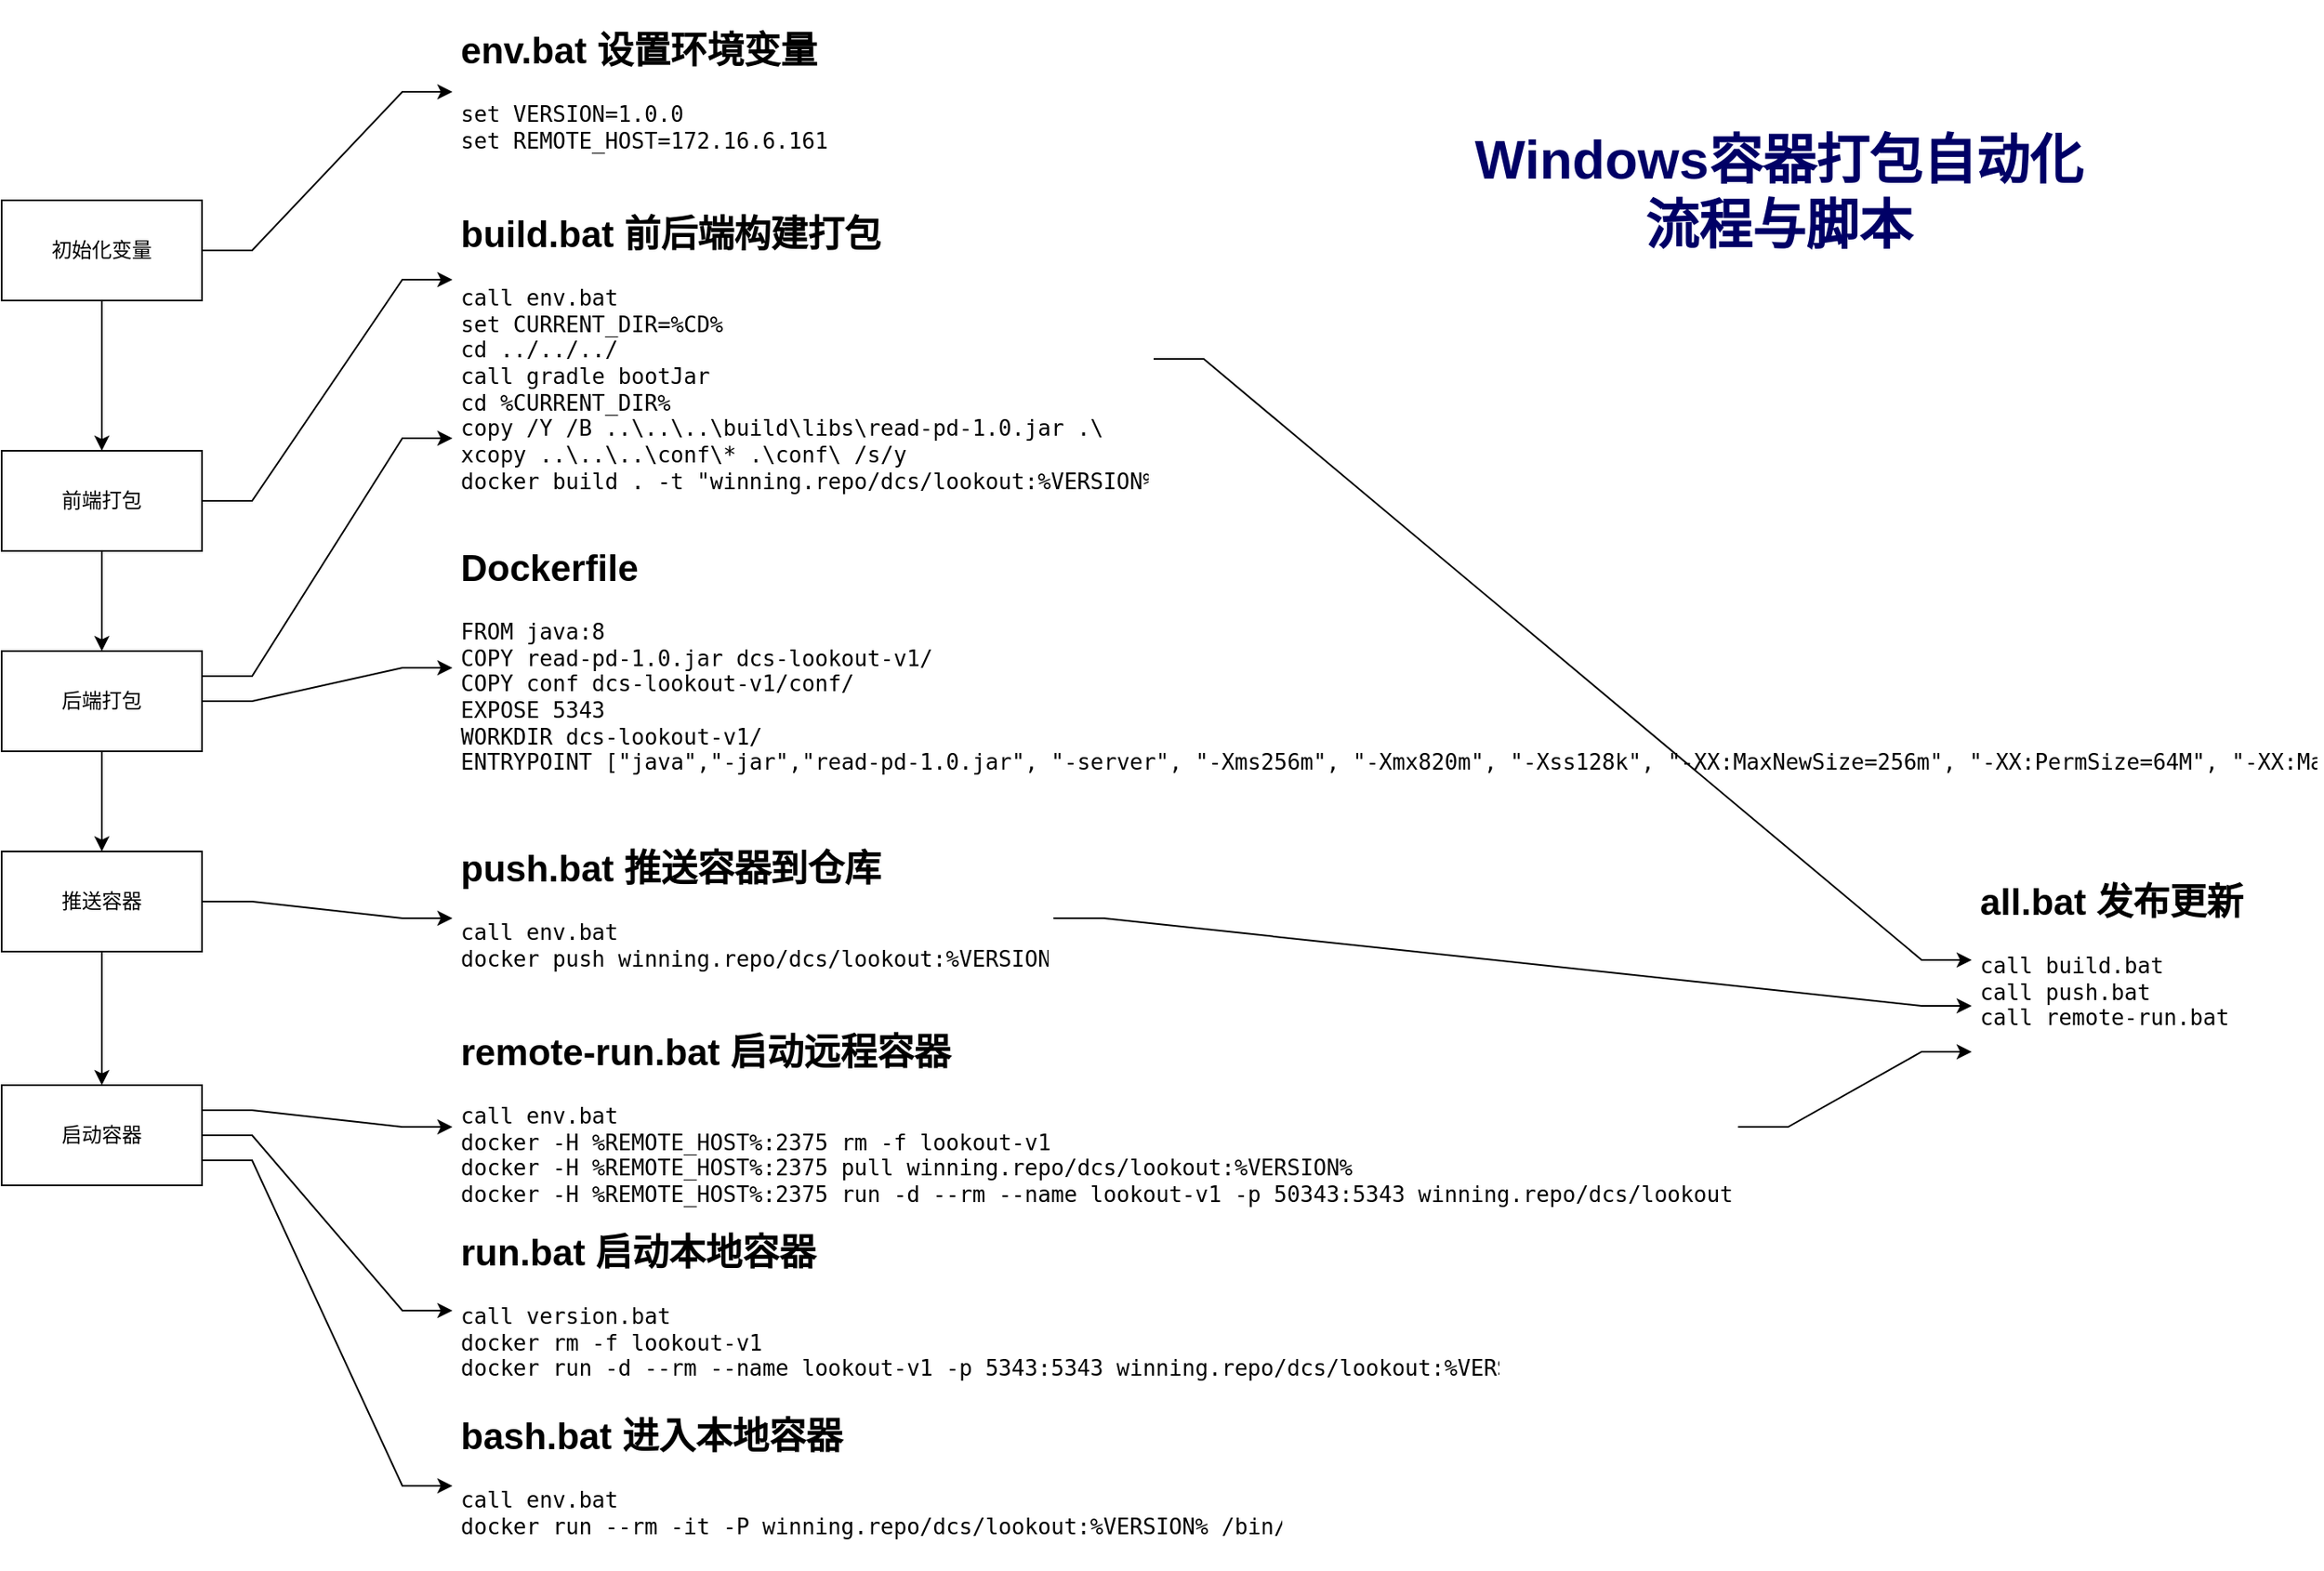 <mxfile version="12.9.14" type="device"><diagram id="Hg6XPS1GuJG5Zu4qtd1H" name="Page-1"><mxGraphModel dx="3360" dy="2078" grid="1" gridSize="10" guides="1" tooltips="1" connect="1" arrows="1" fold="1" page="1" pageScale="1" pageWidth="827" pageHeight="1169" math="0" shadow="0"><root><mxCell id="0"/><mxCell id="1" parent="0"/><mxCell id="6KLf31otJFlxF4FYgNYr-10" style="edgeStyle=orthogonalEdgeStyle;rounded=0;orthogonalLoop=1;jettySize=auto;html=1;entryX=0.5;entryY=0;entryDx=0;entryDy=0;" edge="1" parent="1" source="6KLf31otJFlxF4FYgNYr-1" target="6KLf31otJFlxF4FYgNYr-2"><mxGeometry relative="1" as="geometry"/></mxCell><mxCell id="6KLf31otJFlxF4FYgNYr-27" style="edgeStyle=entityRelationEdgeStyle;rounded=0;orthogonalLoop=1;jettySize=auto;html=1;entryX=0;entryY=0.75;entryDx=0;entryDy=0;exitX=1;exitY=0.25;exitDx=0;exitDy=0;" edge="1" parent="1" source="6KLf31otJFlxF4FYgNYr-2" target="6KLf31otJFlxF4FYgNYr-21"><mxGeometry relative="1" as="geometry"/></mxCell><mxCell id="6KLf31otJFlxF4FYgNYr-29" style="edgeStyle=entityRelationEdgeStyle;rounded=0;orthogonalLoop=1;jettySize=auto;html=1;entryX=0;entryY=0.25;entryDx=0;entryDy=0;" edge="1" parent="1" source="6KLf31otJFlxF4FYgNYr-1" target="6KLf31otJFlxF4FYgNYr-21"><mxGeometry relative="1" as="geometry"/></mxCell><mxCell id="6KLf31otJFlxF4FYgNYr-1" value="前端打包" style="rounded=0;whiteSpace=wrap;html=1;" vertex="1" parent="1"><mxGeometry x="80" y="390" width="120" height="60" as="geometry"/></mxCell><mxCell id="6KLf31otJFlxF4FYgNYr-28" style="edgeStyle=entityRelationEdgeStyle;rounded=0;orthogonalLoop=1;jettySize=auto;html=1;" edge="1" parent="1" source="6KLf31otJFlxF4FYgNYr-2" target="6KLf31otJFlxF4FYgNYr-22"><mxGeometry relative="1" as="geometry"/></mxCell><mxCell id="6KLf31otJFlxF4FYgNYr-32" style="rounded=0;orthogonalLoop=1;jettySize=auto;html=1;entryX=0.5;entryY=0;entryDx=0;entryDy=0;edgeStyle=orthogonalEdgeStyle;" edge="1" parent="1" source="6KLf31otJFlxF4FYgNYr-2" target="6KLf31otJFlxF4FYgNYr-7"><mxGeometry relative="1" as="geometry"/></mxCell><mxCell id="6KLf31otJFlxF4FYgNYr-2" value="后端打包" style="rounded=0;whiteSpace=wrap;html=1;" vertex="1" parent="1"><mxGeometry x="80" y="510" width="120" height="60" as="geometry"/></mxCell><mxCell id="6KLf31otJFlxF4FYgNYr-9" style="edgeStyle=orthogonalEdgeStyle;rounded=0;orthogonalLoop=1;jettySize=auto;html=1;entryX=0.5;entryY=0;entryDx=0;entryDy=0;" edge="1" parent="1" source="6KLf31otJFlxF4FYgNYr-4" target="6KLf31otJFlxF4FYgNYr-1"><mxGeometry relative="1" as="geometry"/></mxCell><mxCell id="6KLf31otJFlxF4FYgNYr-18" style="edgeStyle=entityRelationEdgeStyle;rounded=0;orthogonalLoop=1;jettySize=auto;html=1;" edge="1" parent="1" source="6KLf31otJFlxF4FYgNYr-4" target="6KLf31otJFlxF4FYgNYr-17"><mxGeometry relative="1" as="geometry"/></mxCell><mxCell id="6KLf31otJFlxF4FYgNYr-4" value="初始化变量" style="rounded=0;whiteSpace=wrap;html=1;" vertex="1" parent="1"><mxGeometry x="80" y="240" width="120" height="60" as="geometry"/></mxCell><mxCell id="6KLf31otJFlxF4FYgNYr-15" style="edgeStyle=orthogonalEdgeStyle;rounded=0;orthogonalLoop=1;jettySize=auto;html=1;entryX=0.5;entryY=0;entryDx=0;entryDy=0;" edge="1" parent="1" source="6KLf31otJFlxF4FYgNYr-7" target="6KLf31otJFlxF4FYgNYr-8"><mxGeometry relative="1" as="geometry"/></mxCell><mxCell id="6KLf31otJFlxF4FYgNYr-30" style="edgeStyle=entityRelationEdgeStyle;rounded=0;orthogonalLoop=1;jettySize=auto;html=1;entryX=0;entryY=0.5;entryDx=0;entryDy=0;" edge="1" parent="1" source="6KLf31otJFlxF4FYgNYr-7" target="6KLf31otJFlxF4FYgNYr-24"><mxGeometry relative="1" as="geometry"/></mxCell><mxCell id="6KLf31otJFlxF4FYgNYr-7" value="推送容器" style="rounded=0;whiteSpace=wrap;html=1;" vertex="1" parent="1"><mxGeometry x="80" y="630" width="120" height="60" as="geometry"/></mxCell><mxCell id="6KLf31otJFlxF4FYgNYr-33" style="edgeStyle=entityRelationEdgeStyle;rounded=0;orthogonalLoop=1;jettySize=auto;html=1;entryX=0;entryY=0.5;entryDx=0;entryDy=0;elbow=vertical;exitX=1;exitY=0.25;exitDx=0;exitDy=0;" edge="1" parent="1" source="6KLf31otJFlxF4FYgNYr-8" target="6KLf31otJFlxF4FYgNYr-25"><mxGeometry relative="1" as="geometry"/></mxCell><mxCell id="6KLf31otJFlxF4FYgNYr-34" style="edgeStyle=entityRelationEdgeStyle;rounded=0;orthogonalLoop=1;jettySize=auto;html=1;entryX=0;entryY=0.5;entryDx=0;entryDy=0;" edge="1" parent="1" source="6KLf31otJFlxF4FYgNYr-8" target="6KLf31otJFlxF4FYgNYr-26"><mxGeometry relative="1" as="geometry"/></mxCell><mxCell id="6KLf31otJFlxF4FYgNYr-35" style="edgeStyle=entityRelationEdgeStyle;rounded=0;orthogonalLoop=1;jettySize=auto;html=1;entryX=0;entryY=0.5;entryDx=0;entryDy=0;exitX=1;exitY=0.75;exitDx=0;exitDy=0;" edge="1" parent="1" source="6KLf31otJFlxF4FYgNYr-8" target="6KLf31otJFlxF4FYgNYr-20"><mxGeometry relative="1" as="geometry"/></mxCell><mxCell id="6KLf31otJFlxF4FYgNYr-8" value="启动容器" style="rounded=0;whiteSpace=wrap;html=1;" vertex="1" parent="1"><mxGeometry x="80" y="770" width="120" height="60" as="geometry"/></mxCell><mxCell id="6KLf31otJFlxF4FYgNYr-17" value="&lt;h1&gt;&lt;font style=&quot;font-size: 22px&quot;&gt;env.bat 设置环境变量&lt;br&gt;&lt;/font&gt;&lt;/h1&gt;&lt;pre style=&quot;font-family: &amp;#34;jetbrains mono&amp;#34; , monospace ; font-size: 9.8pt&quot;&gt;&lt;span&gt;set &lt;/span&gt;&lt;span&gt;VERSION&lt;/span&gt;&lt;span&gt;=&lt;/span&gt;1.0.0&lt;br&gt;&lt;span&gt;set &lt;/span&gt;&lt;span&gt;REMOTE_HOST&lt;/span&gt;&lt;span&gt;=&lt;/span&gt;172.16.6.161&lt;/pre&gt;" style="text;html=1;strokeColor=none;fillColor=none;spacing=5;spacingTop=-20;whiteSpace=wrap;overflow=hidden;rounded=0;" vertex="1" parent="1"><mxGeometry x="350" y="130" width="240" height="90" as="geometry"/></mxCell><mxCell id="6KLf31otJFlxF4FYgNYr-19" value="&lt;h1&gt;&lt;font style=&quot;font-size: 22px&quot;&gt;all.bat 发布更新&lt;br&gt;&lt;/font&gt;&lt;/h1&gt;&lt;pre style=&quot;font-family: &amp;#34;jetbrains mono&amp;#34; , monospace ; font-size: 9.8pt&quot;&gt;&lt;span&gt;call&lt;/span&gt; build.bat&lt;br&gt;&lt;span&gt;call&lt;/span&gt; push.bat&lt;br&gt;&lt;span&gt;call&lt;/span&gt; remote-run.bat&lt;/pre&gt;" style="text;html=1;strokeColor=none;fillColor=none;spacing=5;spacingTop=-20;whiteSpace=wrap;overflow=hidden;rounded=0;" vertex="1" parent="1"><mxGeometry x="1260" y="640" width="180" height="110" as="geometry"/></mxCell><mxCell id="6KLf31otJFlxF4FYgNYr-20" value="&lt;h1&gt;&lt;font style=&quot;font-size: 22px&quot;&gt;bash.bat 进入本地容器&lt;br&gt;&lt;/font&gt;&lt;/h1&gt;&lt;pre style=&quot;font-family: &amp;#34;jetbrains mono&amp;#34; , monospace ; font-size: 9.8pt&quot;&gt;&lt;span&gt;call&lt;/span&gt; env.bat&lt;br&gt;docker run --rm -it -P winning.repo/dcs/lookout:&lt;span&gt;%VERSION%&lt;/span&gt; /bin/bash&lt;/pre&gt;" style="text;html=1;strokeColor=none;fillColor=none;spacing=5;spacingTop=-20;whiteSpace=wrap;overflow=hidden;rounded=0;" vertex="1" parent="1"><mxGeometry x="350" y="960" width="500" height="100" as="geometry"/></mxCell><mxCell id="6KLf31otJFlxF4FYgNYr-36" style="edgeStyle=entityRelationEdgeStyle;rounded=0;orthogonalLoop=1;jettySize=auto;html=1;" edge="1" parent="1" source="6KLf31otJFlxF4FYgNYr-21" target="6KLf31otJFlxF4FYgNYr-19"><mxGeometry relative="1" as="geometry"/></mxCell><mxCell id="6KLf31otJFlxF4FYgNYr-21" value="&lt;h1&gt;&lt;font style=&quot;font-size: 22px&quot;&gt;build.bat 前后端构建打包&lt;br&gt;&lt;/font&gt;&lt;/h1&gt;&lt;pre style=&quot;font-family: &amp;#34;jetbrains mono&amp;#34; , monospace ; font-size: 9.8pt&quot;&gt;&lt;span&gt;call&lt;/span&gt; env.bat&lt;br&gt;&lt;span&gt;set &lt;/span&gt;&lt;span&gt;CURRENT_DIR&lt;/span&gt;&lt;span&gt;=&lt;/span&gt;&lt;span&gt;%CD%&lt;br&gt;&lt;/span&gt;&lt;span&gt;cd&lt;/span&gt; ../../../&lt;br&gt;&lt;span&gt;call&lt;/span&gt; gradle bootJar&lt;br&gt;&lt;span&gt;cd &lt;/span&gt;&lt;span&gt;%CURRENT_DIR%&lt;br&gt;&lt;/span&gt;&lt;span&gt;copy&lt;/span&gt; /Y /B ..\..\..\build\libs\read-pd-1.0.jar .\&lt;br&gt;&lt;span&gt;xcopy&lt;/span&gt; ..\..\..\conf\* .\conf\ /s/y&lt;br&gt;docker build . -t &lt;span&gt;&quot;winning.repo/dcs/lookout:%VERSION%&quot;&lt;/span&gt;&lt;/pre&gt;" style="text;html=1;strokeColor=none;fillColor=none;spacing=5;spacingTop=-20;whiteSpace=wrap;overflow=hidden;rounded=0;" vertex="1" parent="1"><mxGeometry x="350" y="240" width="420" height="190" as="geometry"/></mxCell><mxCell id="6KLf31otJFlxF4FYgNYr-22" value="&lt;h1&gt;&lt;font style=&quot;font-size: 22px&quot;&gt;Dockerfile&lt;br&gt;&lt;/font&gt;&lt;/h1&gt;&lt;pre style=&quot;font-family: &amp;#34;jetbrains mono&amp;#34; , monospace ; font-size: 9.8pt&quot;&gt;&lt;span&gt;FROM&lt;/span&gt; java:8&lt;br&gt;&lt;span&gt;COPY&lt;/span&gt; read-pd-1.0.jar dcs-lookout-v1/&lt;br&gt;&lt;span&gt;COPY&lt;/span&gt; conf dcs-lookout-v1/conf/&lt;br&gt;&lt;span&gt;EXPOSE&lt;/span&gt; 5343&lt;br&gt;&lt;span&gt;WORKDIR&lt;/span&gt; dcs-lookout-v1/&lt;br&gt;&lt;span&gt;ENTRYPOINT&lt;/span&gt; [&lt;span&gt;&quot;java&quot;&lt;/span&gt;,&lt;span&gt;&quot;-jar&quot;&lt;/span&gt;,&lt;span&gt;&quot;read-pd-1.0.jar&quot;&lt;/span&gt;, &lt;span&gt;&quot;-server&quot;&lt;/span&gt;, &lt;span&gt;&quot;-Xms256m&quot;&lt;/span&gt;, &lt;span&gt;&quot;-Xmx820m&quot;&lt;/span&gt;, &lt;span&gt;&quot;-Xss128k&quot;&lt;/span&gt;, &lt;span&gt;&quot;-XX:MaxNewSize=256m&quot;&lt;/span&gt;, &lt;span&gt;&quot;-XX:PermSize=64M&quot;&lt;/span&gt;, &lt;span&gt;&quot;-XX:MaxPermSize=256m&quot;&lt;/span&gt;]&lt;/pre&gt;" style="text;html=1;strokeColor=none;fillColor=none;spacing=5;spacingTop=-20;whiteSpace=wrap;overflow=hidden;rounded=0;" vertex="1" parent="1"><mxGeometry x="350" y="440" width="1120" height="160" as="geometry"/></mxCell><mxCell id="6KLf31otJFlxF4FYgNYr-37" style="edgeStyle=entityRelationEdgeStyle;rounded=0;orthogonalLoop=1;jettySize=auto;html=1;entryX=0;entryY=0.75;entryDx=0;entryDy=0;" edge="1" parent="1" source="6KLf31otJFlxF4FYgNYr-24" target="6KLf31otJFlxF4FYgNYr-19"><mxGeometry relative="1" as="geometry"/></mxCell><mxCell id="6KLf31otJFlxF4FYgNYr-24" value="&lt;h1&gt;&lt;font style=&quot;font-size: 22px&quot;&gt;push.bat 推送容器到仓库&lt;br&gt;&lt;/font&gt;&lt;/h1&gt;&lt;pre style=&quot;font-family: &amp;#34;jetbrains mono&amp;#34; , monospace ; font-size: 9.8pt&quot;&gt;&lt;span&gt;call&lt;/span&gt; env.bat&lt;br&gt;docker push winning.repo/dcs/lookout:&lt;span&gt;%VERSION%&lt;/span&gt;&lt;/pre&gt;" style="text;html=1;strokeColor=none;fillColor=none;spacing=5;spacingTop=-20;whiteSpace=wrap;overflow=hidden;rounded=0;" vertex="1" parent="1"><mxGeometry x="350" y="620" width="360" height="100" as="geometry"/></mxCell><mxCell id="6KLf31otJFlxF4FYgNYr-38" style="edgeStyle=entityRelationEdgeStyle;rounded=0;orthogonalLoop=1;jettySize=auto;html=1;entryX=0;entryY=1;entryDx=0;entryDy=0;" edge="1" parent="1" source="6KLf31otJFlxF4FYgNYr-25" target="6KLf31otJFlxF4FYgNYr-19"><mxGeometry relative="1" as="geometry"/></mxCell><mxCell id="6KLf31otJFlxF4FYgNYr-25" value="&lt;h1&gt;&lt;font style=&quot;font-size: 22px&quot;&gt;remote-run.bat 启动远程容器&lt;br&gt;&lt;/font&gt;&lt;/h1&gt;&lt;pre style=&quot;font-family: &amp;#34;jetbrains mono&amp;#34; , monospace ; font-size: 9.8pt&quot;&gt;&lt;span&gt;call&lt;/span&gt; env.bat&lt;br&gt;docker -H &lt;span&gt;%REMOTE_HOST%&lt;/span&gt;:2375 rm -f lookout-v1&lt;br&gt;docker -H &lt;span&gt;%REMOTE_HOST%&lt;/span&gt;:2375 pull winning.repo/dcs/lookout:&lt;span&gt;%VERSION%&lt;br&gt;&lt;/span&gt;docker -H &lt;span&gt;%REMOTE_HOST%&lt;/span&gt;:2375 run -d --rm --name lookout-v1 -p 50343:5343 winning.repo/dcs/lookout:&lt;span&gt;%VERSION%&lt;/span&gt;&lt;/pre&gt;" style="text;html=1;strokeColor=none;fillColor=none;spacing=5;spacingTop=-20;whiteSpace=wrap;overflow=hidden;rounded=0;" vertex="1" parent="1"><mxGeometry x="350" y="730" width="770" height="130" as="geometry"/></mxCell><mxCell id="6KLf31otJFlxF4FYgNYr-26" value="&lt;h1&gt;&lt;font style=&quot;font-size: 22px&quot;&gt;run.bat 启动本地容器&lt;br&gt;&lt;/font&gt;&lt;/h1&gt;&lt;pre style=&quot;font-family: &amp;#34;jetbrains mono&amp;#34; , monospace ; font-size: 9.8pt&quot;&gt;&lt;span&gt;call&lt;/span&gt; version.bat&lt;br&gt;docker rm -f lookout-v1&lt;br&gt;docker run -d --rm --name lookout-v1 -p 5343:5343 winning.repo/dcs/lookout:&lt;span&gt;%VERSION%&lt;/span&gt;&lt;/pre&gt;" style="text;html=1;strokeColor=none;fillColor=none;spacing=5;spacingTop=-20;whiteSpace=wrap;overflow=hidden;rounded=0;" vertex="1" parent="1"><mxGeometry x="350" y="850" width="630" height="110" as="geometry"/></mxCell><mxCell id="6KLf31otJFlxF4FYgNYr-42" value="&lt;div&gt;Windows容器打包自动化&lt;/div&gt;&lt;div&gt;流程与脚本&lt;/div&gt;" style="text;html=1;strokeColor=none;fillColor=none;align=center;verticalAlign=middle;whiteSpace=wrap;rounded=0;fontStyle=1;fontSize=32;fontColor=#000066;" vertex="1" parent="1"><mxGeometry x="920" y="170" width="449" height="130" as="geometry"/></mxCell></root></mxGraphModel></diagram></mxfile>
